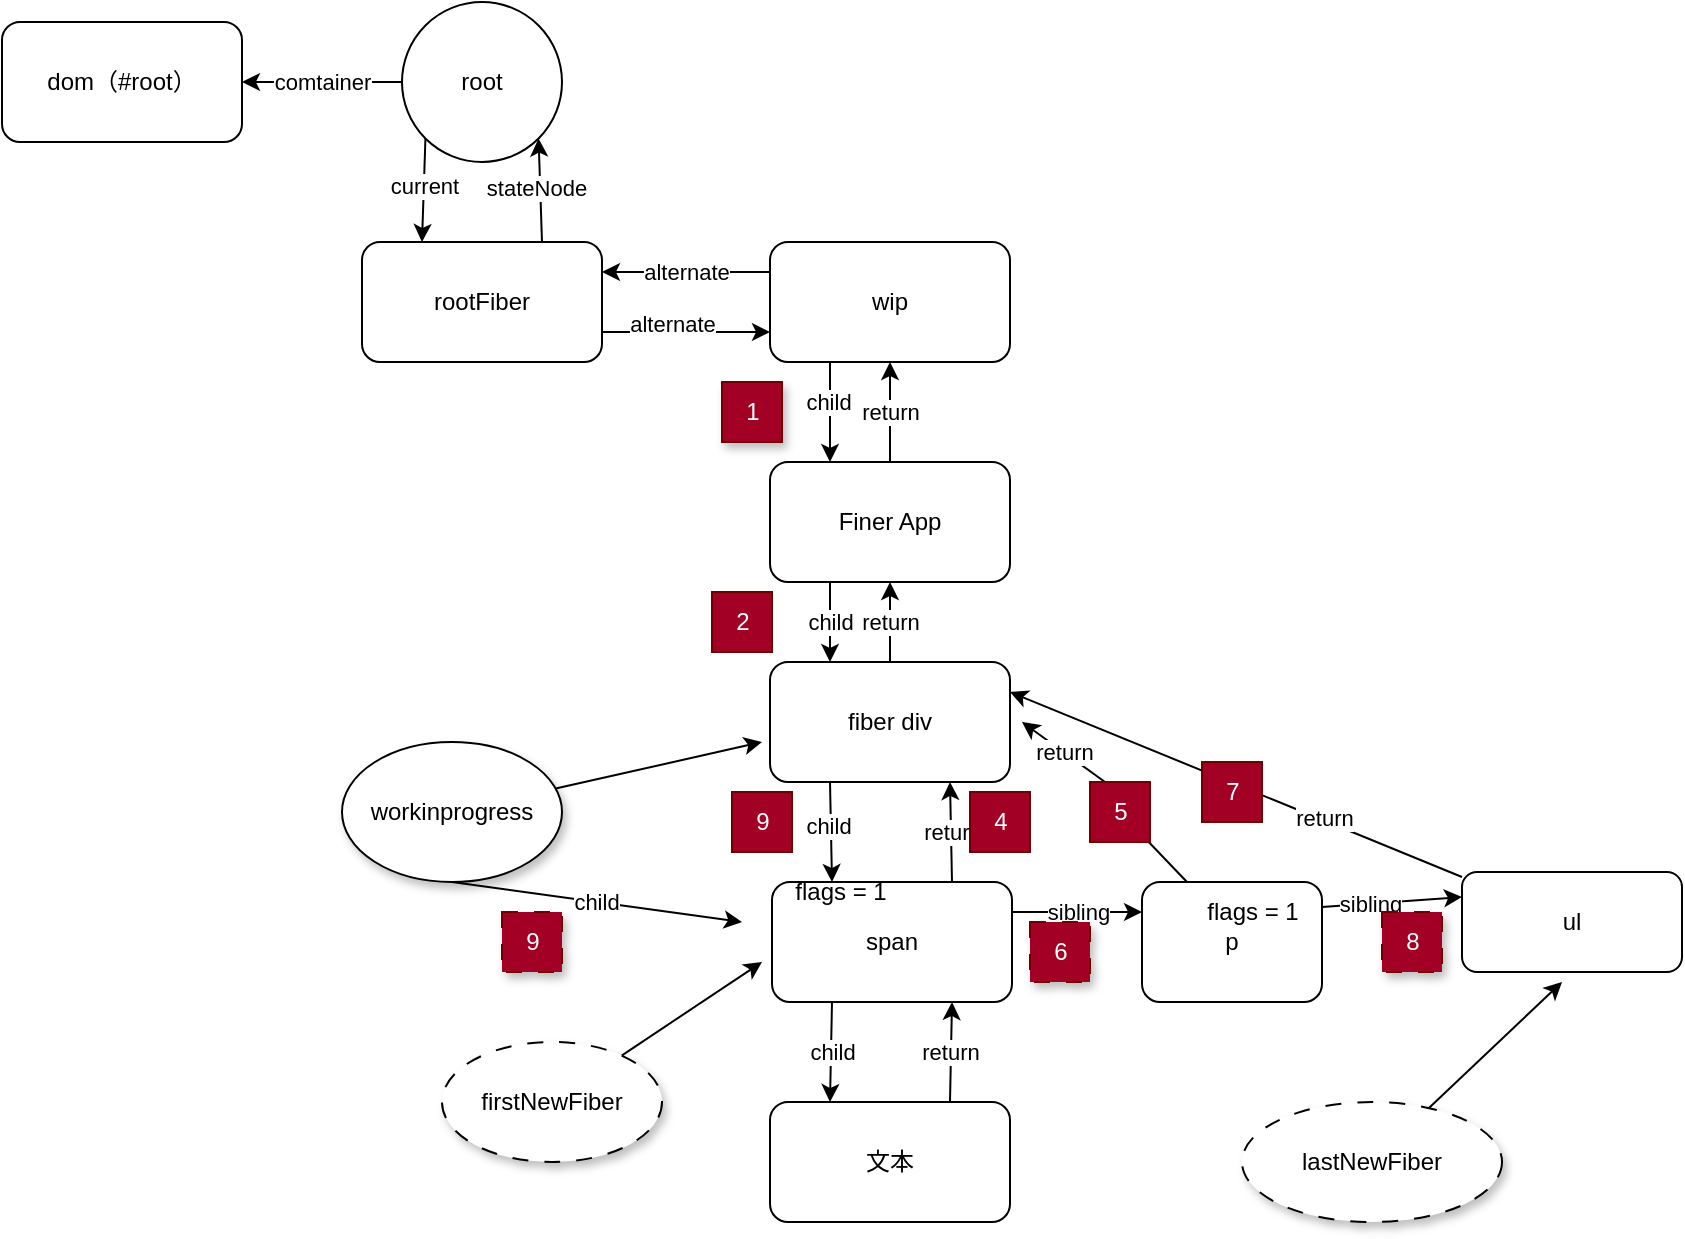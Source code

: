 <mxfile>
    <diagram id="RCgZzsx_JEoJUs1FAztN" name="第 1 页">
        <mxGraphModel dx="632" dy="628" grid="1" gridSize="10" guides="1" tooltips="1" connect="1" arrows="1" fold="1" page="1" pageScale="1" pageWidth="827" pageHeight="1169" math="0" shadow="0">
            <root>
                <mxCell id="0"/>
                <mxCell id="1" parent="0"/>
                <mxCell id="10" style="edgeStyle=none;html=1;exitX=0;exitY=1;exitDx=0;exitDy=0;entryX=0.25;entryY=0;entryDx=0;entryDy=0;" parent="1" source="2" target="4" edge="1">
                    <mxGeometry relative="1" as="geometry"/>
                </mxCell>
                <mxCell id="12" value="current" style="edgeLabel;html=1;align=center;verticalAlign=middle;resizable=0;points=[];" parent="10" vertex="1" connectable="0">
                    <mxGeometry x="-0.109" relative="1" as="geometry">
                        <mxPoint as="offset"/>
                    </mxGeometry>
                </mxCell>
                <mxCell id="15" value="comtainer" style="edgeStyle=none;html=1;exitX=0;exitY=0.5;exitDx=0;exitDy=0;" parent="1" source="2" target="14" edge="1">
                    <mxGeometry relative="1" as="geometry"/>
                </mxCell>
                <mxCell id="2" value="root" style="ellipse;whiteSpace=wrap;html=1;" parent="1" vertex="1">
                    <mxGeometry x="230" y="50" width="80" height="80" as="geometry"/>
                </mxCell>
                <mxCell id="7" style="edgeStyle=none;html=1;exitX=1;exitY=0.75;exitDx=0;exitDy=0;entryX=0;entryY=0.75;entryDx=0;entryDy=0;" parent="1" source="4" target="5" edge="1">
                    <mxGeometry relative="1" as="geometry"/>
                </mxCell>
                <mxCell id="9" value="alternate" style="edgeLabel;html=1;align=center;verticalAlign=middle;resizable=0;points=[];" parent="7" vertex="1" connectable="0">
                    <mxGeometry x="-0.162" y="4" relative="1" as="geometry">
                        <mxPoint as="offset"/>
                    </mxGeometry>
                </mxCell>
                <mxCell id="11" style="edgeStyle=none;html=1;exitX=0.75;exitY=0;exitDx=0;exitDy=0;entryX=1;entryY=1;entryDx=0;entryDy=0;" parent="1" source="4" target="2" edge="1">
                    <mxGeometry relative="1" as="geometry"/>
                </mxCell>
                <mxCell id="13" value="stateNode" style="edgeLabel;html=1;align=center;verticalAlign=middle;resizable=0;points=[];" parent="11" vertex="1" connectable="0">
                    <mxGeometry x="0.034" y="2" relative="1" as="geometry">
                        <mxPoint as="offset"/>
                    </mxGeometry>
                </mxCell>
                <mxCell id="4" value="rootFiber" style="rounded=1;whiteSpace=wrap;html=1;" parent="1" vertex="1">
                    <mxGeometry x="210" y="170" width="120" height="60" as="geometry"/>
                </mxCell>
                <mxCell id="8" value="alternate" style="edgeStyle=none;html=1;exitX=0;exitY=0.25;exitDx=0;exitDy=0;entryX=1;entryY=0.25;entryDx=0;entryDy=0;" parent="1" source="5" target="4" edge="1">
                    <mxGeometry relative="1" as="geometry"/>
                </mxCell>
                <mxCell id="18" style="edgeStyle=none;html=1;exitX=0.25;exitY=1;exitDx=0;exitDy=0;entryX=0.25;entryY=0;entryDx=0;entryDy=0;" parent="1" source="5" target="16" edge="1">
                    <mxGeometry relative="1" as="geometry"/>
                </mxCell>
                <mxCell id="24" value="child" style="edgeLabel;html=1;align=center;verticalAlign=middle;resizable=0;points=[];" parent="18" vertex="1" connectable="0">
                    <mxGeometry x="-0.2" y="-1" relative="1" as="geometry">
                        <mxPoint as="offset"/>
                    </mxGeometry>
                </mxCell>
                <mxCell id="5" value="wip" style="rounded=1;whiteSpace=wrap;html=1;" parent="1" vertex="1">
                    <mxGeometry x="414" y="170" width="120" height="60" as="geometry"/>
                </mxCell>
                <mxCell id="14" value="dom（#root）" style="rounded=1;whiteSpace=wrap;html=1;" parent="1" vertex="1">
                    <mxGeometry x="30" y="60" width="120" height="60" as="geometry"/>
                </mxCell>
                <mxCell id="19" value="child" style="edgeStyle=none;html=1;exitX=0.25;exitY=1;exitDx=0;exitDy=0;entryX=0.25;entryY=0;entryDx=0;entryDy=0;" parent="1" source="16" target="17" edge="1">
                    <mxGeometry relative="1" as="geometry">
                        <mxPoint x="444" y="370" as="targetPoint"/>
                    </mxGeometry>
                </mxCell>
                <mxCell id="62" value="return" style="edgeStyle=none;html=1;entryX=0.5;entryY=1;entryDx=0;entryDy=0;" edge="1" parent="1" source="16" target="5">
                    <mxGeometry relative="1" as="geometry"/>
                </mxCell>
                <mxCell id="16" value="Finer App" style="rounded=1;whiteSpace=wrap;html=1;" parent="1" vertex="1">
                    <mxGeometry x="414" y="280" width="120" height="60" as="geometry"/>
                </mxCell>
                <mxCell id="23" style="edgeStyle=none;html=1;exitX=0.25;exitY=1;exitDx=0;exitDy=0;entryX=0.25;entryY=0;entryDx=0;entryDy=0;" parent="1" source="17" target="20" edge="1">
                    <mxGeometry relative="1" as="geometry"/>
                </mxCell>
                <mxCell id="25" value="child" style="edgeLabel;html=1;align=center;verticalAlign=middle;resizable=0;points=[];" parent="23" vertex="1" connectable="0">
                    <mxGeometry x="-0.15" y="-2" relative="1" as="geometry">
                        <mxPoint as="offset"/>
                    </mxGeometry>
                </mxCell>
                <mxCell id="61" value="return" style="edgeStyle=none;html=1;entryX=0.5;entryY=1;entryDx=0;entryDy=0;" edge="1" parent="1" source="17" target="16">
                    <mxGeometry relative="1" as="geometry"/>
                </mxCell>
                <mxCell id="17" value="fiber div" style="rounded=1;whiteSpace=wrap;html=1;" parent="1" vertex="1">
                    <mxGeometry x="414" y="380" width="120" height="60" as="geometry"/>
                </mxCell>
                <mxCell id="26" value="return" style="edgeStyle=none;html=1;exitX=0.75;exitY=0;exitDx=0;exitDy=0;entryX=0.75;entryY=1;entryDx=0;entryDy=0;" parent="1" source="20" target="17" edge="1">
                    <mxGeometry relative="1" as="geometry">
                        <mxPoint x="504" y="450" as="targetPoint"/>
                    </mxGeometry>
                </mxCell>
                <mxCell id="36" value="sibling" style="edgeStyle=none;html=1;exitX=1;exitY=0.25;exitDx=0;exitDy=0;entryX=0;entryY=0.25;entryDx=0;entryDy=0;" parent="1" source="20" target="21" edge="1">
                    <mxGeometry relative="1" as="geometry"/>
                </mxCell>
                <mxCell id="65" value="child" style="edgeStyle=none;html=1;exitX=0.25;exitY=1;exitDx=0;exitDy=0;entryX=0.25;entryY=0;entryDx=0;entryDy=0;" edge="1" parent="1" source="20" target="63">
                    <mxGeometry relative="1" as="geometry">
                        <mxPoint x="450" y="590" as="targetPoint"/>
                    </mxGeometry>
                </mxCell>
                <mxCell id="20" value="span" style="rounded=1;whiteSpace=wrap;html=1;" parent="1" vertex="1">
                    <mxGeometry x="415" y="490" width="120" height="60" as="geometry"/>
                </mxCell>
                <mxCell id="34" value="return" style="edgeStyle=none;html=1;exitX=0.25;exitY=0;exitDx=0;exitDy=0;startArrow=none;" parent="1" source="35" edge="1">
                    <mxGeometry relative="1" as="geometry">
                        <mxPoint x="540" y="410" as="targetPoint"/>
                    </mxGeometry>
                </mxCell>
                <mxCell id="21" value="p" style="rounded=1;whiteSpace=wrap;html=1;" parent="1" vertex="1">
                    <mxGeometry x="600" y="490" width="90" height="60" as="geometry"/>
                </mxCell>
                <mxCell id="43" style="edgeStyle=none;html=1;entryX=1;entryY=0.25;entryDx=0;entryDy=0;" parent="1" source="22" target="17" edge="1">
                    <mxGeometry relative="1" as="geometry"/>
                </mxCell>
                <mxCell id="56" value="return" style="edgeLabel;html=1;align=center;verticalAlign=middle;resizable=0;points=[];" parent="43" vertex="1" connectable="0">
                    <mxGeometry x="-0.381" y="-1" relative="1" as="geometry">
                        <mxPoint as="offset"/>
                    </mxGeometry>
                </mxCell>
                <mxCell id="22" value="ul" style="rounded=1;whiteSpace=wrap;html=1;" parent="1" vertex="1">
                    <mxGeometry x="760" y="485" width="110" height="50" as="geometry"/>
                </mxCell>
                <mxCell id="27" value="1" style="text;html=1;align=center;verticalAlign=middle;resizable=0;points=[];autosize=1;strokeColor=#6F0000;fillColor=#a20025;shadow=1;fontColor=#ffffff;" parent="1" vertex="1">
                    <mxGeometry x="390" y="240" width="30" height="30" as="geometry"/>
                </mxCell>
                <mxCell id="28" value="2" style="text;html=1;align=center;verticalAlign=middle;resizable=0;points=[];autosize=1;strokeColor=#6F0000;fillColor=#a20025;fontColor=#ffffff;" parent="1" vertex="1">
                    <mxGeometry x="385" y="345" width="30" height="30" as="geometry"/>
                </mxCell>
                <mxCell id="29" value="9" style="text;html=1;align=center;verticalAlign=middle;resizable=0;points=[];autosize=1;strokeColor=#6F0000;fillColor=#a20025;fontColor=#ffffff;" parent="1" vertex="1">
                    <mxGeometry x="395" y="445" width="30" height="30" as="geometry"/>
                </mxCell>
                <mxCell id="30" value="4" style="text;html=1;align=center;verticalAlign=middle;resizable=0;points=[];autosize=1;strokeColor=#6F0000;fillColor=#a20025;fontColor=#ffffff;" parent="1" vertex="1">
                    <mxGeometry x="514" y="445" width="30" height="30" as="geometry"/>
                </mxCell>
                <mxCell id="32" style="edgeStyle=none;html=1;" parent="1" source="31" edge="1">
                    <mxGeometry relative="1" as="geometry">
                        <mxPoint x="410" y="420" as="targetPoint"/>
                    </mxGeometry>
                </mxCell>
                <mxCell id="58" value="child" style="edgeStyle=none;html=1;exitX=0.5;exitY=1;exitDx=0;exitDy=0;" parent="1" source="31" edge="1">
                    <mxGeometry relative="1" as="geometry">
                        <mxPoint x="400" y="510" as="targetPoint"/>
                    </mxGeometry>
                </mxCell>
                <mxCell id="31" value="workinprogress" style="ellipse;whiteSpace=wrap;html=1;shadow=1;" parent="1" vertex="1">
                    <mxGeometry x="200" y="420" width="110" height="70" as="geometry"/>
                </mxCell>
                <mxCell id="33" value="flags = 1" style="text;html=1;align=center;verticalAlign=middle;resizable=0;points=[];autosize=1;strokeColor=none;fillColor=none;" parent="1" vertex="1">
                    <mxGeometry x="414" y="480" width="70" height="30" as="geometry"/>
                </mxCell>
                <mxCell id="38" style="edgeStyle=none;html=1;" parent="1" source="37" edge="1">
                    <mxGeometry relative="1" as="geometry">
                        <mxPoint x="810" y="540" as="targetPoint"/>
                    </mxGeometry>
                </mxCell>
                <mxCell id="37" value="lastNewFiber" style="ellipse;whiteSpace=wrap;html=1;shadow=1;dashed=1;dashPattern=8 8;" parent="1" vertex="1">
                    <mxGeometry x="650" y="600" width="130" height="60" as="geometry"/>
                </mxCell>
                <mxCell id="40" style="edgeStyle=none;html=1;" parent="1" source="39" edge="1">
                    <mxGeometry relative="1" as="geometry">
                        <mxPoint x="410" y="530" as="targetPoint"/>
                    </mxGeometry>
                </mxCell>
                <mxCell id="39" value="firstNewFiber" style="ellipse;whiteSpace=wrap;html=1;shadow=1;dashed=1;dashPattern=8 8;" parent="1" vertex="1">
                    <mxGeometry x="250" y="570" width="110" height="60" as="geometry"/>
                </mxCell>
                <mxCell id="49" style="edgeStyle=none;html=1;entryX=0;entryY=0.25;entryDx=0;entryDy=0;" parent="1" source="42" target="22" edge="1">
                    <mxGeometry relative="1" as="geometry"/>
                </mxCell>
                <mxCell id="50" value="sibling" style="edgeLabel;html=1;align=center;verticalAlign=middle;resizable=0;points=[];" parent="49" vertex="1" connectable="0">
                    <mxGeometry x="-0.417" relative="1" as="geometry">
                        <mxPoint x="3" as="offset"/>
                    </mxGeometry>
                </mxCell>
                <mxCell id="42" value="flags = 1" style="text;html=1;align=center;verticalAlign=middle;resizable=0;points=[];autosize=1;strokeColor=none;fillColor=none;" parent="1" vertex="1">
                    <mxGeometry x="620" y="490" width="70" height="30" as="geometry"/>
                </mxCell>
                <mxCell id="44" value="6" style="text;html=1;align=center;verticalAlign=middle;resizable=0;points=[];autosize=1;strokeColor=#6F0000;fillColor=#a20025;shadow=1;dashed=1;dashPattern=8 8;fontColor=#ffffff;" parent="1" vertex="1">
                    <mxGeometry x="544" y="510" width="30" height="30" as="geometry"/>
                </mxCell>
                <mxCell id="45" value="7" style="text;html=1;align=center;verticalAlign=middle;resizable=0;points=[];autosize=1;strokeColor=#6F0000;fillColor=#a20025;fontColor=#ffffff;" parent="1" vertex="1">
                    <mxGeometry x="630" y="430" width="30" height="30" as="geometry"/>
                </mxCell>
                <mxCell id="47" value="" style="edgeStyle=none;html=1;exitX=0.25;exitY=0;exitDx=0;exitDy=0;endArrow=none;" parent="1" source="21" target="35" edge="1">
                    <mxGeometry relative="1" as="geometry">
                        <mxPoint x="540" y="410" as="targetPoint"/>
                        <mxPoint x="620" y="480" as="sourcePoint"/>
                    </mxGeometry>
                </mxCell>
                <mxCell id="35" value="5" style="text;html=1;align=center;verticalAlign=middle;resizable=0;points=[];autosize=1;strokeColor=#6F0000;fillColor=#a20025;fontColor=#ffffff;" parent="1" vertex="1">
                    <mxGeometry x="574" y="440" width="30" height="30" as="geometry"/>
                </mxCell>
                <mxCell id="51" value="8" style="text;html=1;align=center;verticalAlign=middle;resizable=0;points=[];autosize=1;strokeColor=#6F0000;fillColor=#a20025;shadow=1;dashed=1;dashPattern=8 8;fontColor=#ffffff;" parent="1" vertex="1">
                    <mxGeometry x="720" y="505" width="30" height="30" as="geometry"/>
                </mxCell>
                <mxCell id="60" value="9" style="text;html=1;align=center;verticalAlign=middle;resizable=0;points=[];autosize=1;strokeColor=#6F0000;fillColor=#a20025;shadow=1;dashed=1;dashPattern=8 8;fontColor=#ffffff;" parent="1" vertex="1">
                    <mxGeometry x="280" y="505" width="30" height="30" as="geometry"/>
                </mxCell>
                <mxCell id="64" value="return" style="edgeStyle=none;html=1;exitX=0.75;exitY=0;exitDx=0;exitDy=0;entryX=0.75;entryY=1;entryDx=0;entryDy=0;" edge="1" parent="1" source="63" target="20">
                    <mxGeometry relative="1" as="geometry"/>
                </mxCell>
                <mxCell id="63" value="文本" style="rounded=1;whiteSpace=wrap;html=1;" vertex="1" parent="1">
                    <mxGeometry x="414" y="600" width="120" height="60" as="geometry"/>
                </mxCell>
            </root>
        </mxGraphModel>
    </diagram>
</mxfile>